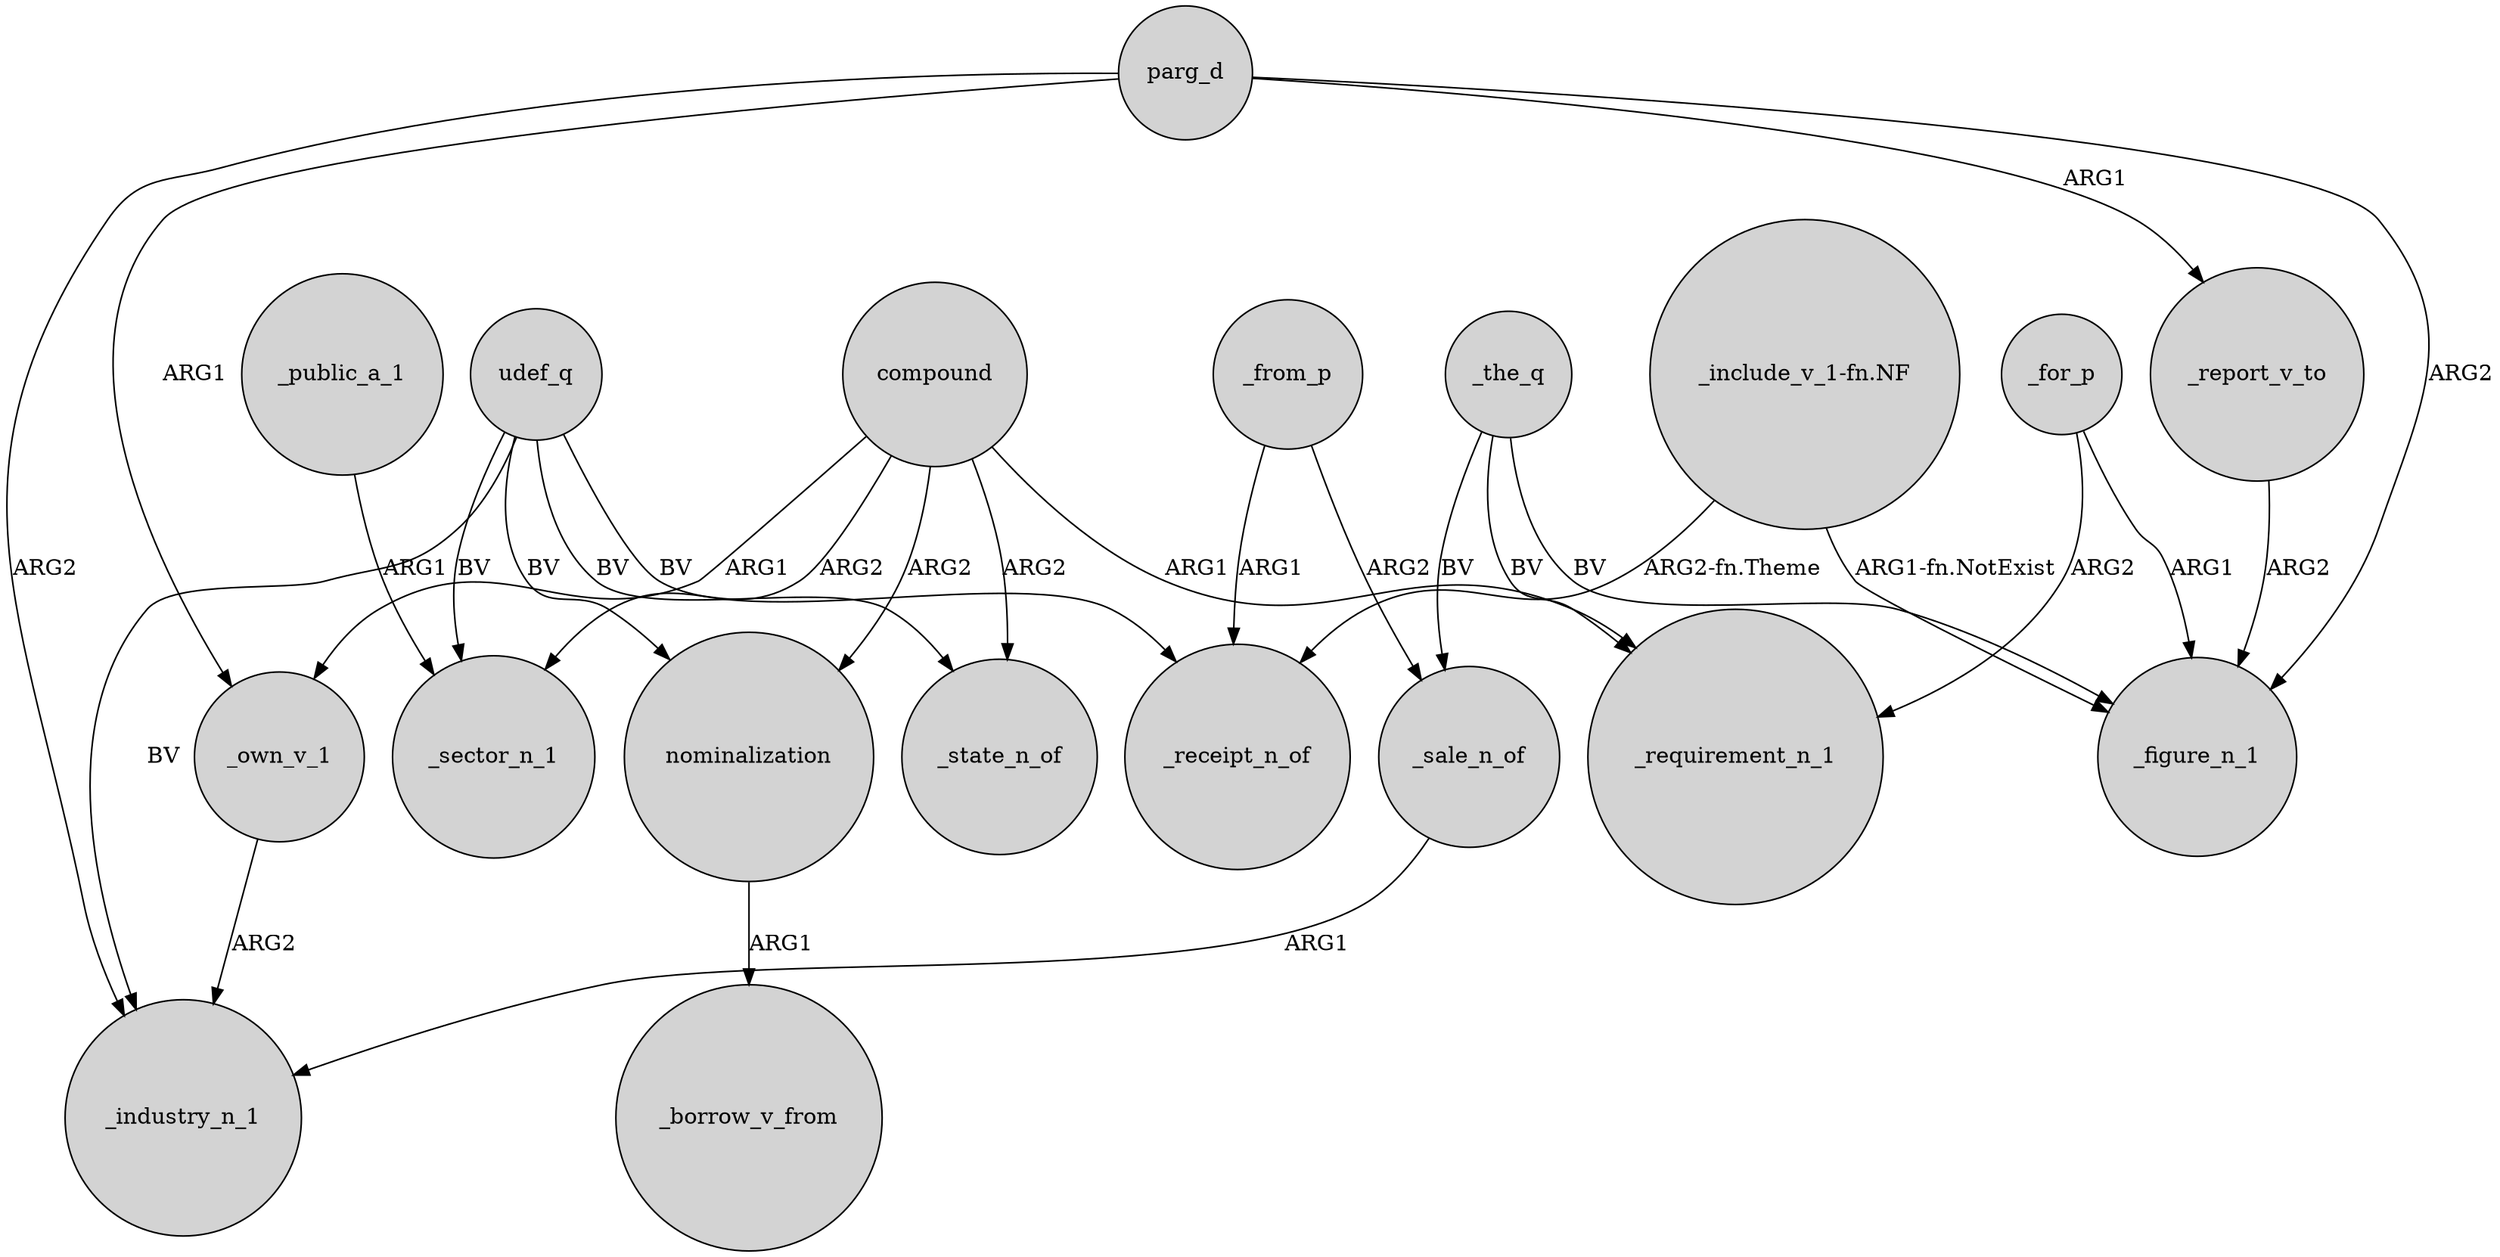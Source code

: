 digraph {
	node [shape=circle style=filled]
	parg_d -> _industry_n_1 [label=ARG2]
	_for_p -> _figure_n_1 [label=ARG1]
	_from_p -> _receipt_n_of [label=ARG1]
	parg_d -> _own_v_1 [label=ARG1]
	udef_q -> _receipt_n_of [label=BV]
	_public_a_1 -> _sector_n_1 [label=ARG1]
	udef_q -> _state_n_of [label=BV]
	"_include_v_1-fn.NF" -> _receipt_n_of [label="ARG2-fn.Theme"]
	_from_p -> _sale_n_of [label=ARG2]
	nominalization -> _borrow_v_from [label=ARG1]
	compound -> _state_n_of [label=ARG2]
	compound -> nominalization [label=ARG2]
	compound -> _own_v_1 [label=ARG1]
	_the_q -> _figure_n_1 [label=BV]
	udef_q -> _sector_n_1 [label=BV]
	_the_q -> _sale_n_of [label=BV]
	parg_d -> _report_v_to [label=ARG1]
	compound -> _sector_n_1 [label=ARG2]
	udef_q -> nominalization [label=BV]
	udef_q -> _industry_n_1 [label=BV]
	_sale_n_of -> _industry_n_1 [label=ARG1]
	compound -> _requirement_n_1 [label=ARG1]
	_for_p -> _requirement_n_1 [label=ARG2]
	_report_v_to -> _figure_n_1 [label=ARG2]
	_own_v_1 -> _industry_n_1 [label=ARG2]
	parg_d -> _figure_n_1 [label=ARG2]
	"_include_v_1-fn.NF" -> _figure_n_1 [label="ARG1-fn.NotExist"]
	_the_q -> _requirement_n_1 [label=BV]
}
